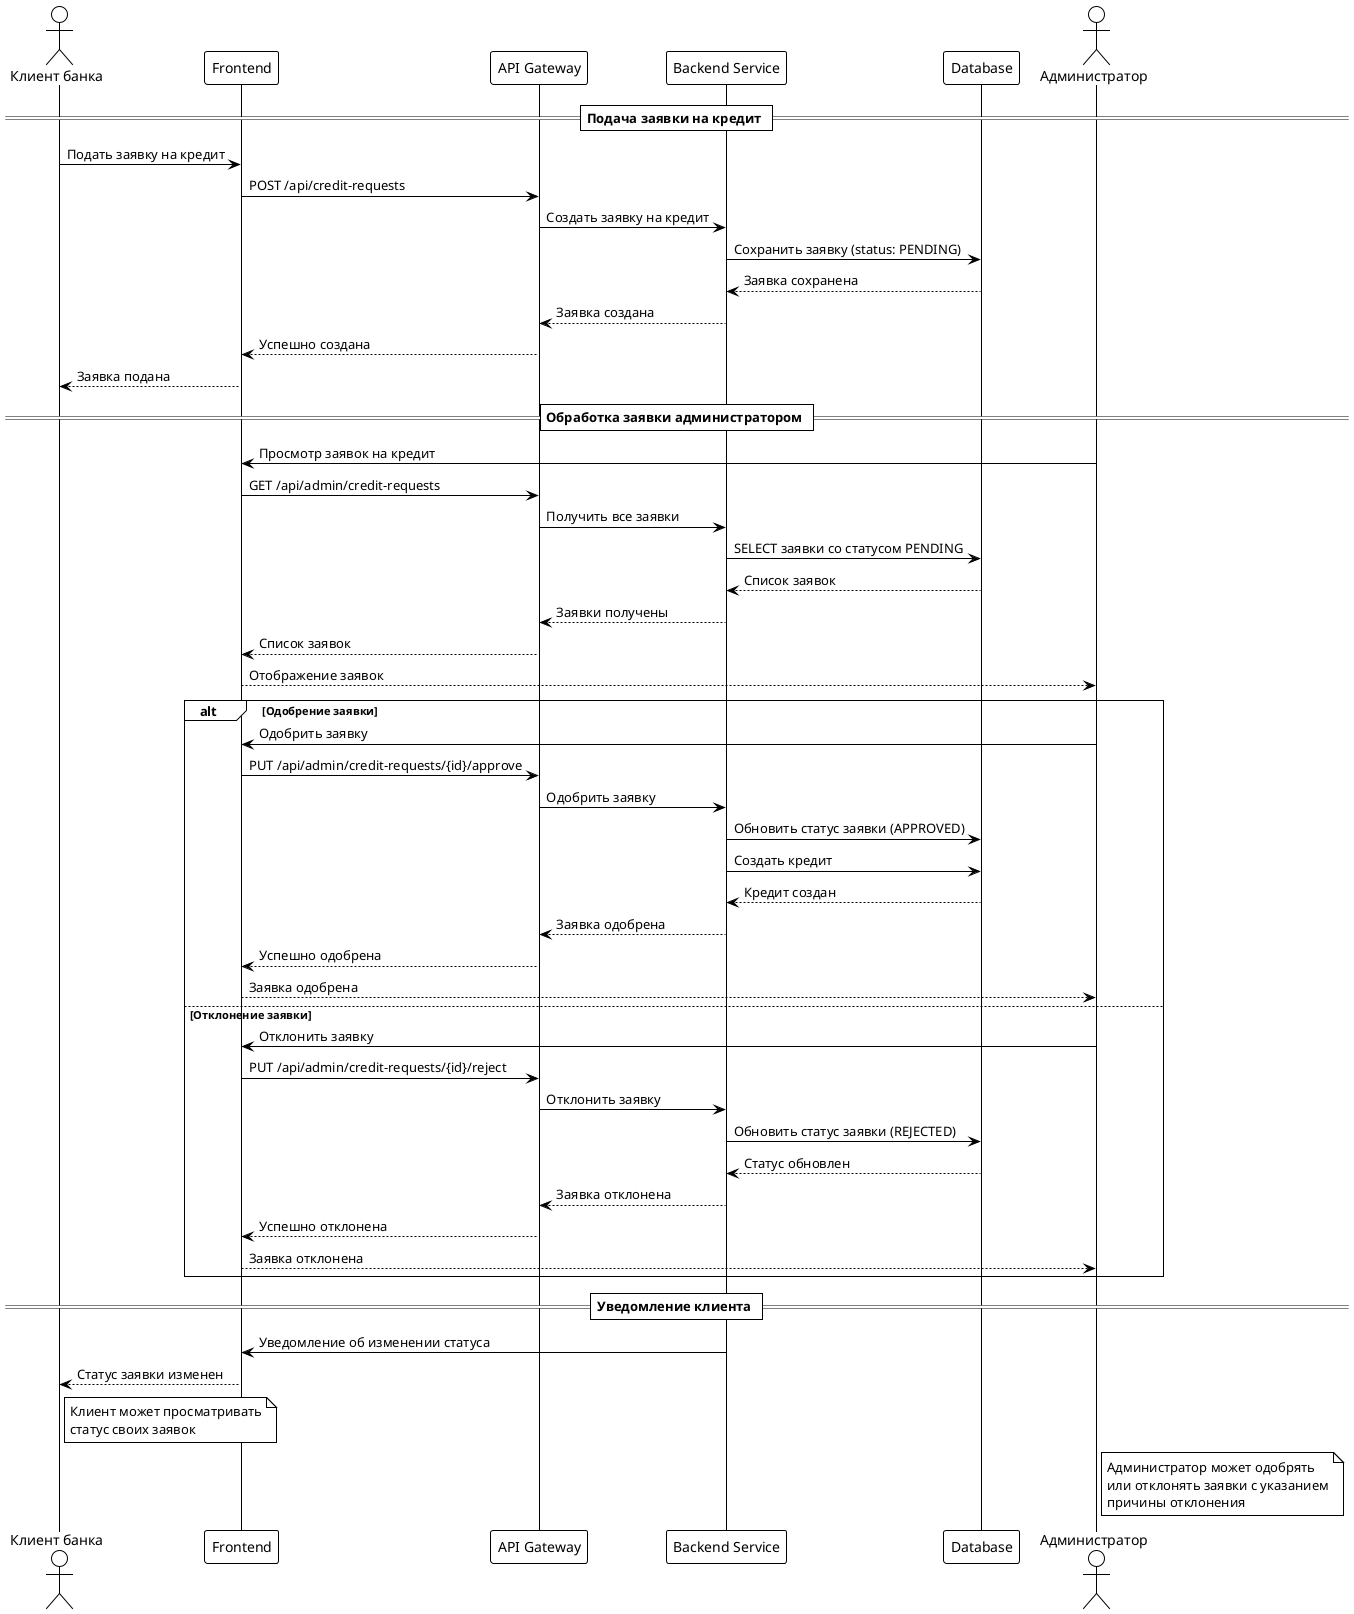 @startuml Банковская система - Диаграмма последовательности

!theme plain

actor "Клиент банка" as Client
participant "Frontend" as Frontend
participant "API Gateway" as API
participant "Backend Service" as Backend
participant "Database" as DB
actor "Администратор" as Admin

== Подача заявки на кредит ==
Client -> Frontend: Подать заявку на кредит
Frontend -> API: POST /api/credit-requests
API -> Backend: Создать заявку на кредит
Backend -> DB: Сохранить заявку (status: PENDING)
DB --> Backend: Заявка сохранена
Backend --> API: Заявка создана
API --> Frontend: Успешно создана
Frontend --> Client: Заявка подана

== Обработка заявки администратором ==
Admin -> Frontend: Просмотр заявок на кредит
Frontend -> API: GET /api/admin/credit-requests
API -> Backend: Получить все заявки
Backend -> DB: SELECT заявки со статусом PENDING
DB --> Backend: Список заявок
Backend --> API: Заявки получены
API --> Frontend: Список заявок
Frontend --> Admin: Отображение заявок

alt Одобрение заявки
  Admin -> Frontend: Одобрить заявку
  Frontend -> API: PUT /api/admin/credit-requests/{id}/approve
  API -> Backend: Одобрить заявку
  Backend -> DB: Обновить статус заявки (APPROVED)
  Backend -> DB: Создать кредит
  DB --> Backend: Кредит создан
  Backend --> API: Заявка одобрена
  API --> Frontend: Успешно одобрена
  Frontend --> Admin: Заявка одобрена
else Отклонение заявки
  Admin -> Frontend: Отклонить заявку
  Frontend -> API: PUT /api/admin/credit-requests/{id}/reject
  API -> Backend: Отклонить заявку
  Backend -> DB: Обновить статус заявки (REJECTED)
  DB --> Backend: Статус обновлен
  Backend --> API: Заявка отклонена
  API --> Frontend: Успешно отклонена
  Frontend --> Admin: Заявка отклонена
end

== Уведомление клиента ==
Backend -> Frontend: Уведомление об изменении статуса
Frontend --> Client: Статус заявки изменен

note right of Client
  Клиент может просматривать
  статус своих заявок
end note

note right of Admin
  Администратор может одобрять
  или отклонять заявки с указанием
  причины отклонения
end note

@enduml
